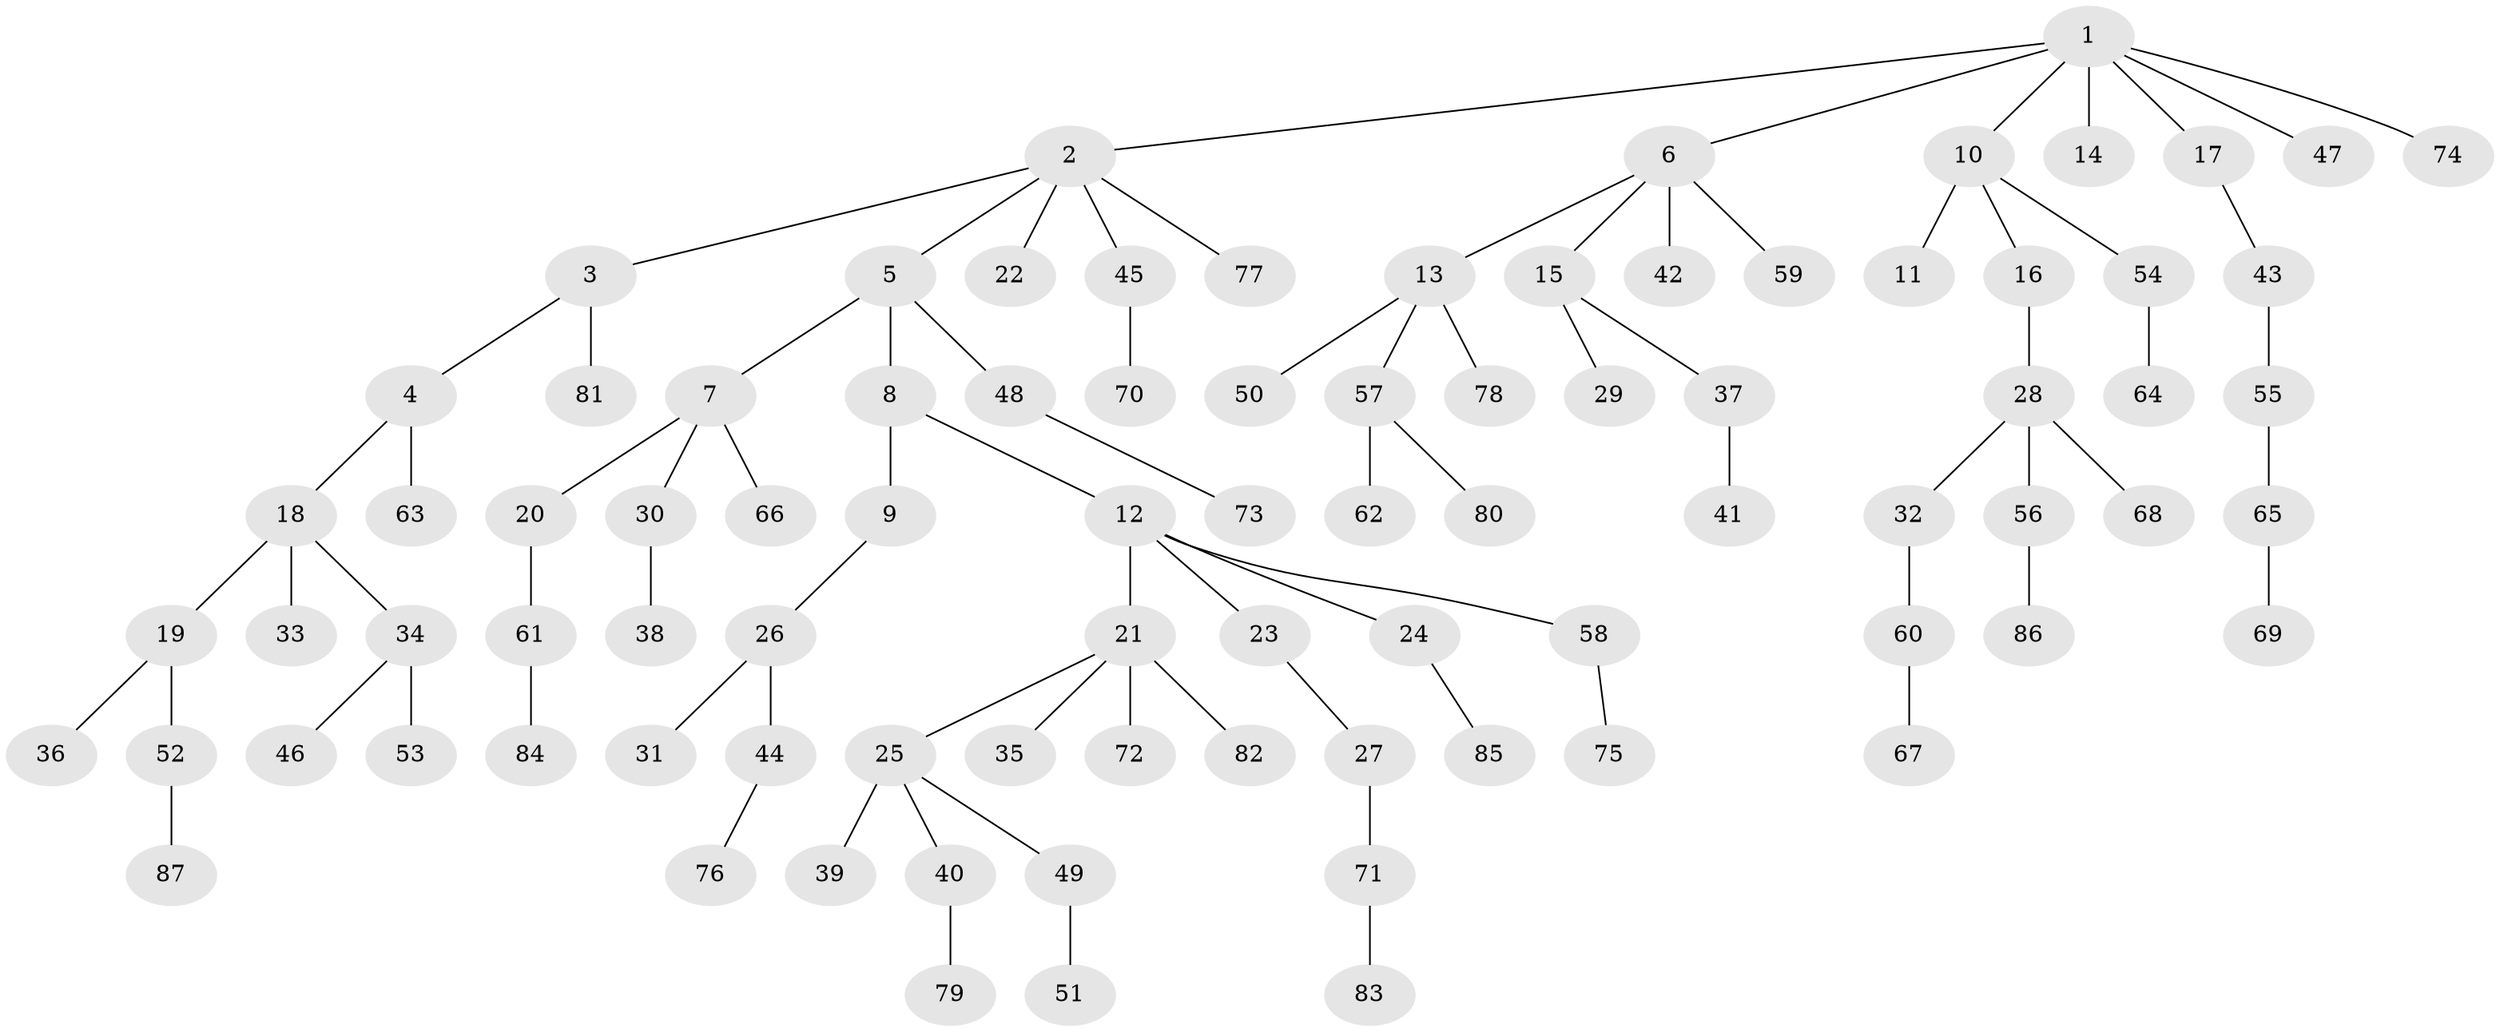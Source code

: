 // Generated by graph-tools (version 1.1) at 2025/11/02/27/25 16:11:27]
// undirected, 87 vertices, 86 edges
graph export_dot {
graph [start="1"]
  node [color=gray90,style=filled];
  1;
  2;
  3;
  4;
  5;
  6;
  7;
  8;
  9;
  10;
  11;
  12;
  13;
  14;
  15;
  16;
  17;
  18;
  19;
  20;
  21;
  22;
  23;
  24;
  25;
  26;
  27;
  28;
  29;
  30;
  31;
  32;
  33;
  34;
  35;
  36;
  37;
  38;
  39;
  40;
  41;
  42;
  43;
  44;
  45;
  46;
  47;
  48;
  49;
  50;
  51;
  52;
  53;
  54;
  55;
  56;
  57;
  58;
  59;
  60;
  61;
  62;
  63;
  64;
  65;
  66;
  67;
  68;
  69;
  70;
  71;
  72;
  73;
  74;
  75;
  76;
  77;
  78;
  79;
  80;
  81;
  82;
  83;
  84;
  85;
  86;
  87;
  1 -- 2;
  1 -- 6;
  1 -- 10;
  1 -- 14;
  1 -- 17;
  1 -- 47;
  1 -- 74;
  2 -- 3;
  2 -- 5;
  2 -- 22;
  2 -- 45;
  2 -- 77;
  3 -- 4;
  3 -- 81;
  4 -- 18;
  4 -- 63;
  5 -- 7;
  5 -- 8;
  5 -- 48;
  6 -- 13;
  6 -- 15;
  6 -- 42;
  6 -- 59;
  7 -- 20;
  7 -- 30;
  7 -- 66;
  8 -- 9;
  8 -- 12;
  9 -- 26;
  10 -- 11;
  10 -- 16;
  10 -- 54;
  12 -- 21;
  12 -- 23;
  12 -- 24;
  12 -- 58;
  13 -- 50;
  13 -- 57;
  13 -- 78;
  15 -- 29;
  15 -- 37;
  16 -- 28;
  17 -- 43;
  18 -- 19;
  18 -- 33;
  18 -- 34;
  19 -- 36;
  19 -- 52;
  20 -- 61;
  21 -- 25;
  21 -- 35;
  21 -- 72;
  21 -- 82;
  23 -- 27;
  24 -- 85;
  25 -- 39;
  25 -- 40;
  25 -- 49;
  26 -- 31;
  26 -- 44;
  27 -- 71;
  28 -- 32;
  28 -- 56;
  28 -- 68;
  30 -- 38;
  32 -- 60;
  34 -- 46;
  34 -- 53;
  37 -- 41;
  40 -- 79;
  43 -- 55;
  44 -- 76;
  45 -- 70;
  48 -- 73;
  49 -- 51;
  52 -- 87;
  54 -- 64;
  55 -- 65;
  56 -- 86;
  57 -- 62;
  57 -- 80;
  58 -- 75;
  60 -- 67;
  61 -- 84;
  65 -- 69;
  71 -- 83;
}
